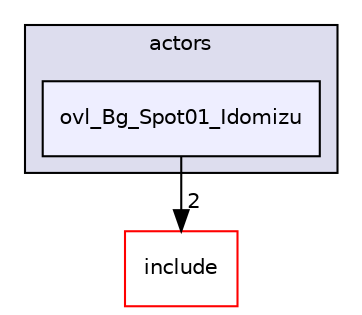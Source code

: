 digraph "src/overlays/actors/ovl_Bg_Spot01_Idomizu" {
  compound=true
  node [ fontsize="10", fontname="Helvetica"];
  edge [ labelfontsize="10", labelfontname="Helvetica"];
  subgraph clusterdir_e93473484be31ce7bcb356bd643a22f8 {
    graph [ bgcolor="#ddddee", pencolor="black", label="actors" fontname="Helvetica", fontsize="10", URL="dir_e93473484be31ce7bcb356bd643a22f8.html"]
  dir_3e7709e6e3a41df870c2d5eb750e1309 [shape=box, label="ovl_Bg_Spot01_Idomizu", style="filled", fillcolor="#eeeeff", pencolor="black", URL="dir_3e7709e6e3a41df870c2d5eb750e1309.html"];
  }
  dir_d44c64559bbebec7f509842c48db8b23 [shape=box label="include" fillcolor="white" style="filled" color="red" URL="dir_d44c64559bbebec7f509842c48db8b23.html"];
  dir_3e7709e6e3a41df870c2d5eb750e1309->dir_d44c64559bbebec7f509842c48db8b23 [headlabel="2", labeldistance=1.5 headhref="dir_000104_000000.html"];
}
